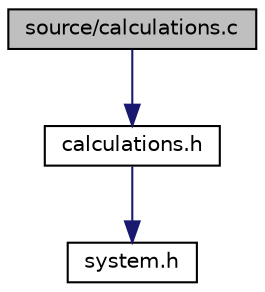 digraph "source/calculations.c"
{
 // LATEX_PDF_SIZE
  edge [fontname="Helvetica",fontsize="10",labelfontname="Helvetica",labelfontsize="10"];
  node [fontname="Helvetica",fontsize="10",shape=record];
  Node1 [label="source/calculations.c",height=0.2,width=0.4,color="black", fillcolor="grey75", style="filled", fontcolor="black",tooltip="Implementation file for calculations."];
  Node1 -> Node2 [color="midnightblue",fontsize="10",style="solid",fontname="Helvetica"];
  Node2 [label="calculations.h",height=0.2,width=0.4,color="black", fillcolor="white", style="filled",URL="$calculations_8h.html",tooltip="Woah. This thing defines some calculations of the parameters of P I D using Classic-Ziegler-Nichols\",..."];
  Node2 -> Node3 [color="midnightblue",fontsize="10",style="solid",fontname="Helvetica"];
  Node3 [label="system.h",height=0.2,width=0.4,color="black", fillcolor="white", style="filled",URL="$system_8h.html",tooltip="So how much are we gonna go in depth of how things work?"];
}
